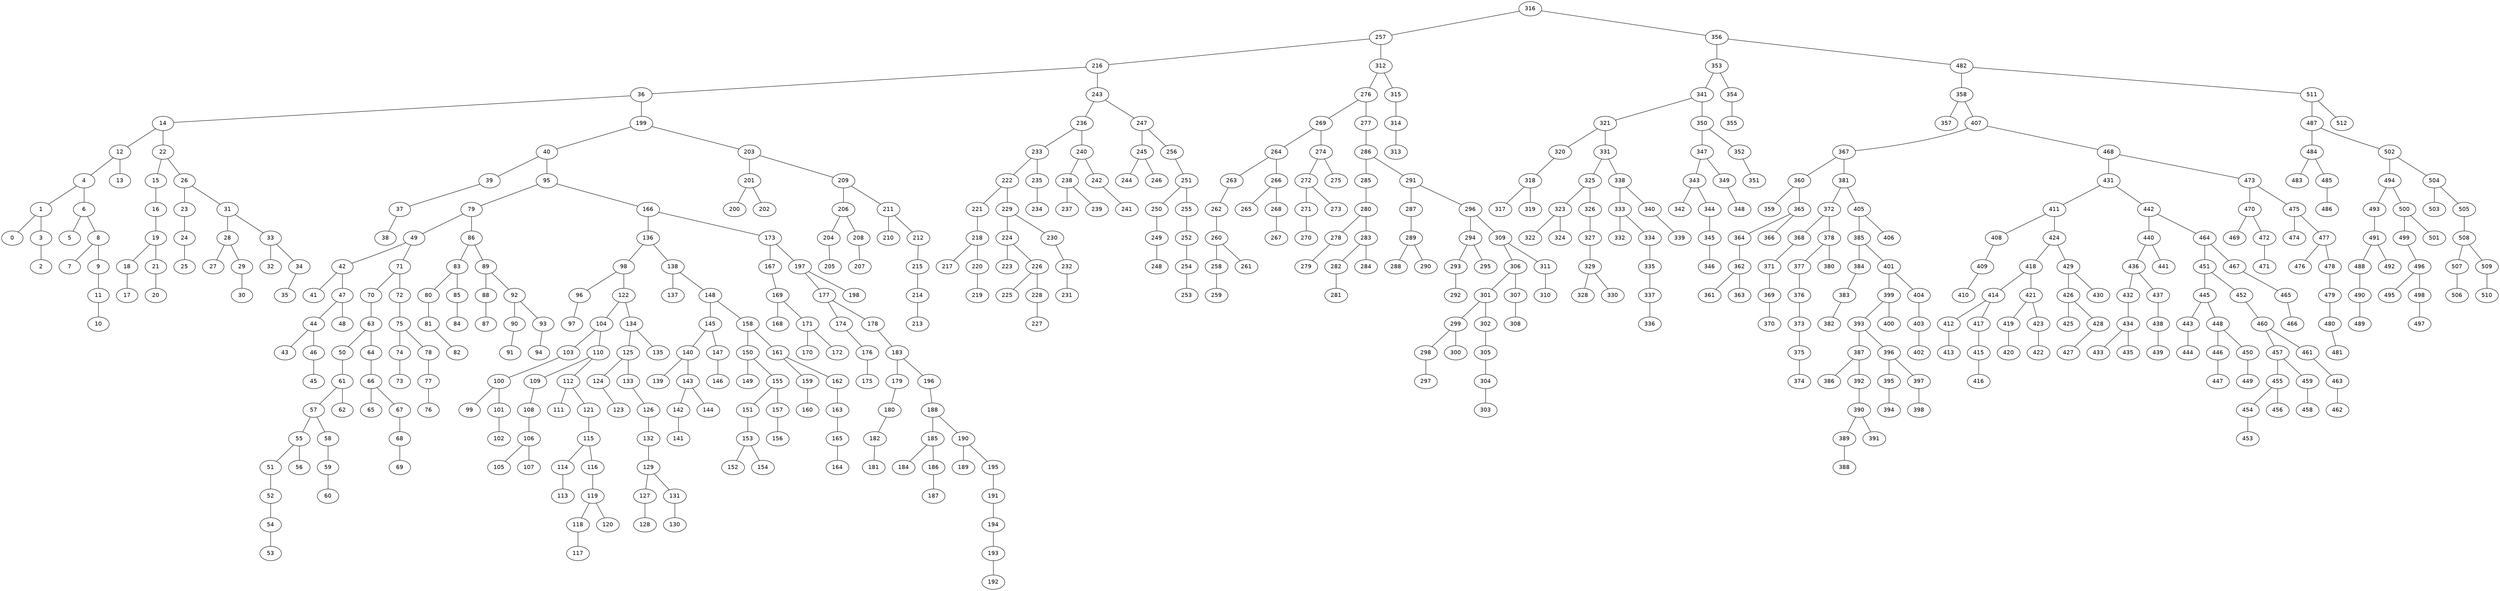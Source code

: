 graph BST {
    node [fontname="Helvetica"];
    316 [label="316"];
    316 -- 257;
    257 [label="257"];
    257 -- 216;
    216 [label="216"];
    216 -- 36;
    36 [label="36"];
    36 -- 14;
    14 [label="14"];
    14 -- 12;
    12 [label="12"];
    12 -- 4;
    4 [label="4"];
    4 -- 1;
    1 [label="1"];
    1 -- 0;
    0 [label="0"];
    1 -- 3;
    3 [label="3"];
    3 -- 2;
    2 [label="2"];
    4 -- 6;
    6 [label="6"];
    6 -- 5;
    5 [label="5"];
    6 -- 8;
    8 [label="8"];
    8 -- 7;
    7 [label="7"];
    8 -- 9;
    9 [label="9"];
    9 -- 11;
    11 [label="11"];
    11 -- 10;
    10 [label="10"];
    12 -- 13;
    13 [label="13"];
    14 -- 22;
    22 [label="22"];
    22 -- 15;
    15 [label="15"];
    15 -- 16;
    16 [label="16"];
    16 -- 19;
    19 [label="19"];
    19 -- 18;
    18 [label="18"];
    18 -- 17;
    17 [label="17"];
    19 -- 21;
    21 [label="21"];
    21 -- 20;
    20 [label="20"];
    22 -- 26;
    26 [label="26"];
    26 -- 23;
    23 [label="23"];
    23 -- 24;
    24 [label="24"];
    24 -- 25;
    25 [label="25"];
    26 -- 31;
    31 [label="31"];
    31 -- 28;
    28 [label="28"];
    28 -- 27;
    27 [label="27"];
    28 -- 29;
    29 [label="29"];
    29 -- 30;
    30 [label="30"];
    31 -- 33;
    33 [label="33"];
    33 -- 32;
    32 [label="32"];
    33 -- 34;
    34 [label="34"];
    34 -- 35;
    35 [label="35"];
    36 -- 199;
    199 [label="199"];
    199 -- 40;
    40 [label="40"];
    40 -- 39;
    39 [label="39"];
    39 -- 37;
    37 [label="37"];
    37 -- 38;
    38 [label="38"];
    40 -- 95;
    95 [label="95"];
    95 -- 79;
    79 [label="79"];
    79 -- 49;
    49 [label="49"];
    49 -- 42;
    42 [label="42"];
    42 -- 41;
    41 [label="41"];
    42 -- 47;
    47 [label="47"];
    47 -- 44;
    44 [label="44"];
    44 -- 43;
    43 [label="43"];
    44 -- 46;
    46 [label="46"];
    46 -- 45;
    45 [label="45"];
    47 -- 48;
    48 [label="48"];
    49 -- 71;
    71 [label="71"];
    71 -- 70;
    70 [label="70"];
    70 -- 63;
    63 [label="63"];
    63 -- 50;
    50 [label="50"];
    50 -- 61;
    61 [label="61"];
    61 -- 57;
    57 [label="57"];
    57 -- 55;
    55 [label="55"];
    55 -- 51;
    51 [label="51"];
    51 -- 52;
    52 [label="52"];
    52 -- 54;
    54 [label="54"];
    54 -- 53;
    53 [label="53"];
    55 -- 56;
    56 [label="56"];
    57 -- 58;
    58 [label="58"];
    58 -- 59;
    59 [label="59"];
    59 -- 60;
    60 [label="60"];
    61 -- 62;
    62 [label="62"];
    63 -- 64;
    64 [label="64"];
    64 -- 66;
    66 [label="66"];
    66 -- 65;
    65 [label="65"];
    66 -- 67;
    67 [label="67"];
    67 -- 68;
    68 [label="68"];
    68 -- 69;
    69 [label="69"];
    71 -- 72;
    72 [label="72"];
    72 -- 75;
    75 [label="75"];
    75 -- 74;
    74 [label="74"];
    74 -- 73;
    73 [label="73"];
    75 -- 78;
    78 [label="78"];
    78 -- 77;
    77 [label="77"];
    77 -- 76;
    76 [label="76"];
    79 -- 86;
    86 [label="86"];
    86 -- 83;
    83 [label="83"];
    83 -- 80;
    80 [label="80"];
    80 -- 81;
    81 [label="81"];
    81 -- 82;
    82 [label="82"];
    83 -- 85;
    85 [label="85"];
    85 -- 84;
    84 [label="84"];
    86 -- 89;
    89 [label="89"];
    89 -- 88;
    88 [label="88"];
    88 -- 87;
    87 [label="87"];
    89 -- 92;
    92 [label="92"];
    92 -- 90;
    90 [label="90"];
    90 -- 91;
    91 [label="91"];
    92 -- 93;
    93 [label="93"];
    93 -- 94;
    94 [label="94"];
    95 -- 166;
    166 [label="166"];
    166 -- 136;
    136 [label="136"];
    136 -- 98;
    98 [label="98"];
    98 -- 96;
    96 [label="96"];
    96 -- 97;
    97 [label="97"];
    98 -- 122;
    122 [label="122"];
    122 -- 104;
    104 [label="104"];
    104 -- 103;
    103 [label="103"];
    103 -- 100;
    100 [label="100"];
    100 -- 99;
    99 [label="99"];
    100 -- 101;
    101 [label="101"];
    101 -- 102;
    102 [label="102"];
    104 -- 110;
    110 [label="110"];
    110 -- 109;
    109 [label="109"];
    109 -- 108;
    108 [label="108"];
    108 -- 106;
    106 [label="106"];
    106 -- 105;
    105 [label="105"];
    106 -- 107;
    107 [label="107"];
    110 -- 112;
    112 [label="112"];
    112 -- 111;
    111 [label="111"];
    112 -- 121;
    121 [label="121"];
    121 -- 115;
    115 [label="115"];
    115 -- 114;
    114 [label="114"];
    114 -- 113;
    113 [label="113"];
    115 -- 116;
    116 [label="116"];
    116 -- 119;
    119 [label="119"];
    119 -- 118;
    118 [label="118"];
    118 -- 117;
    117 [label="117"];
    119 -- 120;
    120 [label="120"];
    122 -- 134;
    134 [label="134"];
    134 -- 125;
    125 [label="125"];
    125 -- 124;
    124 [label="124"];
    124 -- 123;
    123 [label="123"];
    125 -- 133;
    133 [label="133"];
    133 -- 126;
    126 [label="126"];
    126 -- 132;
    132 [label="132"];
    132 -- 129;
    129 [label="129"];
    129 -- 127;
    127 [label="127"];
    127 -- 128;
    128 [label="128"];
    129 -- 131;
    131 [label="131"];
    131 -- 130;
    130 [label="130"];
    134 -- 135;
    135 [label="135"];
    136 -- 138;
    138 [label="138"];
    138 -- 137;
    137 [label="137"];
    138 -- 148;
    148 [label="148"];
    148 -- 145;
    145 [label="145"];
    145 -- 140;
    140 [label="140"];
    140 -- 139;
    139 [label="139"];
    140 -- 143;
    143 [label="143"];
    143 -- 142;
    142 [label="142"];
    142 -- 141;
    141 [label="141"];
    143 -- 144;
    144 [label="144"];
    145 -- 147;
    147 [label="147"];
    147 -- 146;
    146 [label="146"];
    148 -- 158;
    158 [label="158"];
    158 -- 150;
    150 [label="150"];
    150 -- 149;
    149 [label="149"];
    150 -- 155;
    155 [label="155"];
    155 -- 151;
    151 [label="151"];
    151 -- 153;
    153 [label="153"];
    153 -- 152;
    152 [label="152"];
    153 -- 154;
    154 [label="154"];
    155 -- 157;
    157 [label="157"];
    157 -- 156;
    156 [label="156"];
    158 -- 161;
    161 [label="161"];
    161 -- 159;
    159 [label="159"];
    159 -- 160;
    160 [label="160"];
    161 -- 162;
    162 [label="162"];
    162 -- 163;
    163 [label="163"];
    163 -- 165;
    165 [label="165"];
    165 -- 164;
    164 [label="164"];
    166 -- 173;
    173 [label="173"];
    173 -- 167;
    167 [label="167"];
    167 -- 169;
    169 [label="169"];
    169 -- 168;
    168 [label="168"];
    169 -- 171;
    171 [label="171"];
    171 -- 170;
    170 [label="170"];
    171 -- 172;
    172 [label="172"];
    173 -- 197;
    197 [label="197"];
    197 -- 177;
    177 [label="177"];
    177 -- 174;
    174 [label="174"];
    174 -- 176;
    176 [label="176"];
    176 -- 175;
    175 [label="175"];
    177 -- 178;
    178 [label="178"];
    178 -- 183;
    183 [label="183"];
    183 -- 179;
    179 [label="179"];
    179 -- 180;
    180 [label="180"];
    180 -- 182;
    182 [label="182"];
    182 -- 181;
    181 [label="181"];
    183 -- 196;
    196 [label="196"];
    196 -- 188;
    188 [label="188"];
    188 -- 185;
    185 [label="185"];
    185 -- 184;
    184 [label="184"];
    185 -- 186;
    186 [label="186"];
    186 -- 187;
    187 [label="187"];
    188 -- 190;
    190 [label="190"];
    190 -- 189;
    189 [label="189"];
    190 -- 195;
    195 [label="195"];
    195 -- 191;
    191 [label="191"];
    191 -- 194;
    194 [label="194"];
    194 -- 193;
    193 [label="193"];
    193 -- 192;
    192 [label="192"];
    197 -- 198;
    198 [label="198"];
    199 -- 203;
    203 [label="203"];
    203 -- 201;
    201 [label="201"];
    201 -- 200;
    200 [label="200"];
    201 -- 202;
    202 [label="202"];
    203 -- 209;
    209 [label="209"];
    209 -- 206;
    206 [label="206"];
    206 -- 204;
    204 [label="204"];
    204 -- 205;
    205 [label="205"];
    206 -- 208;
    208 [label="208"];
    208 -- 207;
    207 [label="207"];
    209 -- 211;
    211 [label="211"];
    211 -- 210;
    210 [label="210"];
    211 -- 212;
    212 [label="212"];
    212 -- 215;
    215 [label="215"];
    215 -- 214;
    214 [label="214"];
    214 -- 213;
    213 [label="213"];
    216 -- 243;
    243 [label="243"];
    243 -- 236;
    236 [label="236"];
    236 -- 233;
    233 [label="233"];
    233 -- 222;
    222 [label="222"];
    222 -- 221;
    221 [label="221"];
    221 -- 218;
    218 [label="218"];
    218 -- 217;
    217 [label="217"];
    218 -- 220;
    220 [label="220"];
    220 -- 219;
    219 [label="219"];
    222 -- 229;
    229 [label="229"];
    229 -- 224;
    224 [label="224"];
    224 -- 223;
    223 [label="223"];
    224 -- 226;
    226 [label="226"];
    226 -- 225;
    225 [label="225"];
    226 -- 228;
    228 [label="228"];
    228 -- 227;
    227 [label="227"];
    229 -- 230;
    230 [label="230"];
    230 -- 232;
    232 [label="232"];
    232 -- 231;
    231 [label="231"];
    233 -- 235;
    235 [label="235"];
    235 -- 234;
    234 [label="234"];
    236 -- 240;
    240 [label="240"];
    240 -- 238;
    238 [label="238"];
    238 -- 237;
    237 [label="237"];
    238 -- 239;
    239 [label="239"];
    240 -- 242;
    242 [label="242"];
    242 -- 241;
    241 [label="241"];
    243 -- 247;
    247 [label="247"];
    247 -- 245;
    245 [label="245"];
    245 -- 244;
    244 [label="244"];
    245 -- 246;
    246 [label="246"];
    247 -- 256;
    256 [label="256"];
    256 -- 251;
    251 [label="251"];
    251 -- 250;
    250 [label="250"];
    250 -- 249;
    249 [label="249"];
    249 -- 248;
    248 [label="248"];
    251 -- 255;
    255 [label="255"];
    255 -- 252;
    252 [label="252"];
    252 -- 254;
    254 [label="254"];
    254 -- 253;
    253 [label="253"];
    257 -- 312;
    312 [label="312"];
    312 -- 276;
    276 [label="276"];
    276 -- 269;
    269 [label="269"];
    269 -- 264;
    264 [label="264"];
    264 -- 263;
    263 [label="263"];
    263 -- 262;
    262 [label="262"];
    262 -- 260;
    260 [label="260"];
    260 -- 258;
    258 [label="258"];
    258 -- 259;
    259 [label="259"];
    260 -- 261;
    261 [label="261"];
    264 -- 266;
    266 [label="266"];
    266 -- 265;
    265 [label="265"];
    266 -- 268;
    268 [label="268"];
    268 -- 267;
    267 [label="267"];
    269 -- 274;
    274 [label="274"];
    274 -- 272;
    272 [label="272"];
    272 -- 271;
    271 [label="271"];
    271 -- 270;
    270 [label="270"];
    272 -- 273;
    273 [label="273"];
    274 -- 275;
    275 [label="275"];
    276 -- 277;
    277 [label="277"];
    277 -- 286;
    286 [label="286"];
    286 -- 285;
    285 [label="285"];
    285 -- 280;
    280 [label="280"];
    280 -- 278;
    278 [label="278"];
    278 -- 279;
    279 [label="279"];
    280 -- 283;
    283 [label="283"];
    283 -- 282;
    282 [label="282"];
    282 -- 281;
    281 [label="281"];
    283 -- 284;
    284 [label="284"];
    286 -- 291;
    291 [label="291"];
    291 -- 287;
    287 [label="287"];
    287 -- 289;
    289 [label="289"];
    289 -- 288;
    288 [label="288"];
    289 -- 290;
    290 [label="290"];
    291 -- 296;
    296 [label="296"];
    296 -- 294;
    294 [label="294"];
    294 -- 293;
    293 [label="293"];
    293 -- 292;
    292 [label="292"];
    294 -- 295;
    295 [label="295"];
    296 -- 309;
    309 [label="309"];
    309 -- 306;
    306 [label="306"];
    306 -- 301;
    301 [label="301"];
    301 -- 299;
    299 [label="299"];
    299 -- 298;
    298 [label="298"];
    298 -- 297;
    297 [label="297"];
    299 -- 300;
    300 [label="300"];
    301 -- 302;
    302 [label="302"];
    302 -- 305;
    305 [label="305"];
    305 -- 304;
    304 [label="304"];
    304 -- 303;
    303 [label="303"];
    306 -- 307;
    307 [label="307"];
    307 -- 308;
    308 [label="308"];
    309 -- 311;
    311 [label="311"];
    311 -- 310;
    310 [label="310"];
    312 -- 315;
    315 [label="315"];
    315 -- 314;
    314 [label="314"];
    314 -- 313;
    313 [label="313"];
    316 -- 356;
    356 [label="356"];
    356 -- 353;
    353 [label="353"];
    353 -- 341;
    341 [label="341"];
    341 -- 321;
    321 [label="321"];
    321 -- 320;
    320 [label="320"];
    320 -- 318;
    318 [label="318"];
    318 -- 317;
    317 [label="317"];
    318 -- 319;
    319 [label="319"];
    321 -- 331;
    331 [label="331"];
    331 -- 325;
    325 [label="325"];
    325 -- 323;
    323 [label="323"];
    323 -- 322;
    322 [label="322"];
    323 -- 324;
    324 [label="324"];
    325 -- 326;
    326 [label="326"];
    326 -- 327;
    327 [label="327"];
    327 -- 329;
    329 [label="329"];
    329 -- 328;
    328 [label="328"];
    329 -- 330;
    330 [label="330"];
    331 -- 338;
    338 [label="338"];
    338 -- 333;
    333 [label="333"];
    333 -- 332;
    332 [label="332"];
    333 -- 334;
    334 [label="334"];
    334 -- 335;
    335 [label="335"];
    335 -- 337;
    337 [label="337"];
    337 -- 336;
    336 [label="336"];
    338 -- 340;
    340 [label="340"];
    340 -- 339;
    339 [label="339"];
    341 -- 350;
    350 [label="350"];
    350 -- 347;
    347 [label="347"];
    347 -- 343;
    343 [label="343"];
    343 -- 342;
    342 [label="342"];
    343 -- 344;
    344 [label="344"];
    344 -- 345;
    345 [label="345"];
    345 -- 346;
    346 [label="346"];
    347 -- 349;
    349 [label="349"];
    349 -- 348;
    348 [label="348"];
    350 -- 352;
    352 [label="352"];
    352 -- 351;
    351 [label="351"];
    353 -- 354;
    354 [label="354"];
    354 -- 355;
    355 [label="355"];
    356 -- 482;
    482 [label="482"];
    482 -- 358;
    358 [label="358"];
    358 -- 357;
    357 [label="357"];
    358 -- 407;
    407 [label="407"];
    407 -- 367;
    367 [label="367"];
    367 -- 360;
    360 [label="360"];
    360 -- 359;
    359 [label="359"];
    360 -- 365;
    365 [label="365"];
    365 -- 364;
    364 [label="364"];
    364 -- 362;
    362 [label="362"];
    362 -- 361;
    361 [label="361"];
    362 -- 363;
    363 [label="363"];
    365 -- 366;
    366 [label="366"];
    367 -- 381;
    381 [label="381"];
    381 -- 372;
    372 [label="372"];
    372 -- 368;
    368 [label="368"];
    368 -- 371;
    371 [label="371"];
    371 -- 369;
    369 [label="369"];
    369 -- 370;
    370 [label="370"];
    372 -- 378;
    378 [label="378"];
    378 -- 377;
    377 [label="377"];
    377 -- 376;
    376 [label="376"];
    376 -- 373;
    373 [label="373"];
    373 -- 375;
    375 [label="375"];
    375 -- 374;
    374 [label="374"];
    378 -- 380;
    380 [label="380"];
    381 -- 405;
    405 [label="405"];
    405 -- 385;
    385 [label="385"];
    385 -- 384;
    384 [label="384"];
    384 -- 383;
    383 [label="383"];
    383 -- 382;
    382 [label="382"];
    385 -- 401;
    401 [label="401"];
    401 -- 399;
    399 [label="399"];
    399 -- 393;
    393 [label="393"];
    393 -- 387;
    387 [label="387"];
    387 -- 386;
    386 [label="386"];
    387 -- 392;
    392 [label="392"];
    392 -- 390;
    390 [label="390"];
    390 -- 389;
    389 [label="389"];
    389 -- 388;
    388 [label="388"];
    390 -- 391;
    391 [label="391"];
    393 -- 396;
    396 [label="396"];
    396 -- 395;
    395 [label="395"];
    395 -- 394;
    394 [label="394"];
    396 -- 397;
    397 [label="397"];
    397 -- 398;
    398 [label="398"];
    399 -- 400;
    400 [label="400"];
    401 -- 404;
    404 [label="404"];
    404 -- 403;
    403 [label="403"];
    403 -- 402;
    402 [label="402"];
    405 -- 406;
    406 [label="406"];
    407 -- 468;
    468 [label="468"];
    468 -- 431;
    431 [label="431"];
    431 -- 411;
    411 [label="411"];
    411 -- 408;
    408 [label="408"];
    408 -- 409;
    409 [label="409"];
    409 -- 410;
    410 [label="410"];
    411 -- 424;
    424 [label="424"];
    424 -- 418;
    418 [label="418"];
    418 -- 414;
    414 [label="414"];
    414 -- 412;
    412 [label="412"];
    412 -- 413;
    413 [label="413"];
    414 -- 417;
    417 [label="417"];
    417 -- 415;
    415 [label="415"];
    415 -- 416;
    416 [label="416"];
    418 -- 421;
    421 [label="421"];
    421 -- 419;
    419 [label="419"];
    419 -- 420;
    420 [label="420"];
    421 -- 423;
    423 [label="423"];
    423 -- 422;
    422 [label="422"];
    424 -- 429;
    429 [label="429"];
    429 -- 426;
    426 [label="426"];
    426 -- 425;
    425 [label="425"];
    426 -- 428;
    428 [label="428"];
    428 -- 427;
    427 [label="427"];
    429 -- 430;
    430 [label="430"];
    431 -- 442;
    442 [label="442"];
    442 -- 440;
    440 [label="440"];
    440 -- 436;
    436 [label="436"];
    436 -- 432;
    432 [label="432"];
    432 -- 434;
    434 [label="434"];
    434 -- 433;
    433 [label="433"];
    434 -- 435;
    435 [label="435"];
    436 -- 437;
    437 [label="437"];
    437 -- 438;
    438 [label="438"];
    438 -- 439;
    439 [label="439"];
    440 -- 441;
    441 [label="441"];
    442 -- 464;
    464 [label="464"];
    464 -- 451;
    451 [label="451"];
    451 -- 445;
    445 [label="445"];
    445 -- 443;
    443 [label="443"];
    443 -- 444;
    444 [label="444"];
    445 -- 448;
    448 [label="448"];
    448 -- 446;
    446 [label="446"];
    446 -- 447;
    447 [label="447"];
    448 -- 450;
    450 [label="450"];
    450 -- 449;
    449 [label="449"];
    451 -- 452;
    452 [label="452"];
    452 -- 460;
    460 [label="460"];
    460 -- 457;
    457 [label="457"];
    457 -- 455;
    455 [label="455"];
    455 -- 454;
    454 [label="454"];
    454 -- 453;
    453 [label="453"];
    455 -- 456;
    456 [label="456"];
    457 -- 459;
    459 [label="459"];
    459 -- 458;
    458 [label="458"];
    460 -- 461;
    461 [label="461"];
    461 -- 463;
    463 [label="463"];
    463 -- 462;
    462 [label="462"];
    464 -- 467;
    467 [label="467"];
    467 -- 465;
    465 [label="465"];
    465 -- 466;
    466 [label="466"];
    468 -- 473;
    473 [label="473"];
    473 -- 470;
    470 [label="470"];
    470 -- 469;
    469 [label="469"];
    470 -- 472;
    472 [label="472"];
    472 -- 471;
    471 [label="471"];
    473 -- 475;
    475 [label="475"];
    475 -- 474;
    474 [label="474"];
    475 -- 477;
    477 [label="477"];
    477 -- 476;
    476 [label="476"];
    477 -- 478;
    478 [label="478"];
    478 -- 479;
    479 [label="479"];
    479 -- 480;
    480 [label="480"];
    480 -- 481;
    481 [label="481"];
    482 -- 511;
    511 [label="511"];
    511 -- 487;
    487 [label="487"];
    487 -- 484;
    484 [label="484"];
    484 -- 483;
    483 [label="483"];
    484 -- 485;
    485 [label="485"];
    485 -- 486;
    486 [label="486"];
    487 -- 502;
    502 [label="502"];
    502 -- 494;
    494 [label="494"];
    494 -- 493;
    493 [label="493"];
    493 -- 491;
    491 [label="491"];
    491 -- 488;
    488 [label="488"];
    488 -- 490;
    490 [label="490"];
    490 -- 489;
    489 [label="489"];
    491 -- 492;
    492 [label="492"];
    494 -- 500;
    500 [label="500"];
    500 -- 499;
    499 [label="499"];
    499 -- 496;
    496 [label="496"];
    496 -- 495;
    495 [label="495"];
    496 -- 498;
    498 [label="498"];
    498 -- 497;
    497 [label="497"];
    500 -- 501;
    501 [label="501"];
    502 -- 504;
    504 [label="504"];
    504 -- 503;
    503 [label="503"];
    504 -- 505;
    505 [label="505"];
    505 -- 508;
    508 [label="508"];
    508 -- 507;
    507 [label="507"];
    507 -- 506;
    506 [label="506"];
    508 -- 509;
    509 [label="509"];
    509 -- 510;
    510 [label="510"];
    511 -- 512;
    512 [label="512"];
}
